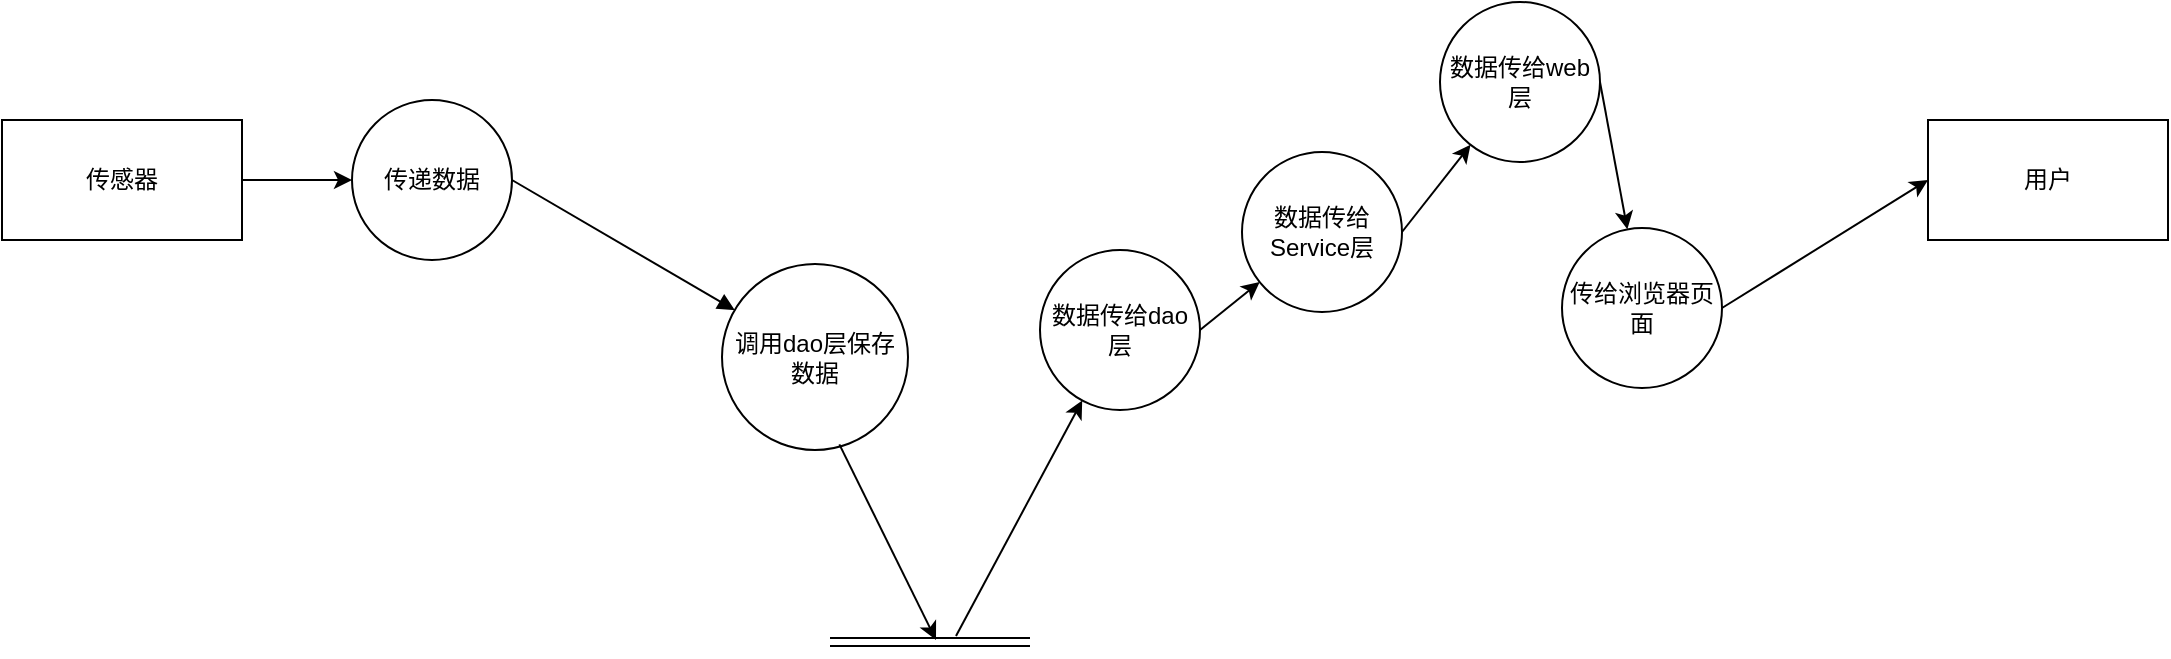 <mxfile version="14.6.1" type="github">
  <diagram id="Wv4W5-0Bzl5J6NtYf-0r" name="Page-1">
    <mxGraphModel dx="1220" dy="691" grid="0" gridSize="10" guides="1" tooltips="1" connect="1" arrows="1" fold="1" page="0" pageScale="1" pageWidth="827" pageHeight="1169" math="0" shadow="0">
      <root>
        <mxCell id="0" />
        <mxCell id="1" parent="0" />
        <mxCell id="7sAyBB0e9K5bjnhN7nY7-1" value="用户" style="rounded=0;whiteSpace=wrap;html=1;" vertex="1" parent="1">
          <mxGeometry x="1022" y="175" width="120" height="60" as="geometry" />
        </mxCell>
        <mxCell id="7sAyBB0e9K5bjnhN7nY7-5" style="edgeStyle=orthogonalEdgeStyle;rounded=0;orthogonalLoop=1;jettySize=auto;html=1;exitX=1;exitY=0.5;exitDx=0;exitDy=0;entryX=0;entryY=0.5;entryDx=0;entryDy=0;" edge="1" parent="1" source="7sAyBB0e9K5bjnhN7nY7-2" target="7sAyBB0e9K5bjnhN7nY7-16">
          <mxGeometry relative="1" as="geometry">
            <mxPoint x="259.0" y="205" as="targetPoint" />
          </mxGeometry>
        </mxCell>
        <mxCell id="7sAyBB0e9K5bjnhN7nY7-2" value="传感器" style="rounded=0;whiteSpace=wrap;html=1;" vertex="1" parent="1">
          <mxGeometry x="59" y="175" width="120" height="60" as="geometry" />
        </mxCell>
        <mxCell id="7sAyBB0e9K5bjnhN7nY7-10" value="" style="shape=link;html=1;" edge="1" parent="1">
          <mxGeometry width="100" relative="1" as="geometry">
            <mxPoint x="473" y="436" as="sourcePoint" />
            <mxPoint x="573" y="436" as="targetPoint" />
          </mxGeometry>
        </mxCell>
        <mxCell id="7sAyBB0e9K5bjnhN7nY7-11" value="" style="endArrow=block;endFill=1;endSize=6;html=1;exitX=1;exitY=0.5;exitDx=0;exitDy=0;" edge="1" parent="1" source="7sAyBB0e9K5bjnhN7nY7-16" target="7sAyBB0e9K5bjnhN7nY7-12">
          <mxGeometry width="100" relative="1" as="geometry">
            <mxPoint x="379.0" y="205" as="sourcePoint" />
            <mxPoint x="418" y="263" as="targetPoint" />
          </mxGeometry>
        </mxCell>
        <mxCell id="7sAyBB0e9K5bjnhN7nY7-12" value="调用dao层保存数据" style="ellipse;whiteSpace=wrap;html=1;aspect=fixed;" vertex="1" parent="1">
          <mxGeometry x="419" y="247" width="93" height="93" as="geometry" />
        </mxCell>
        <mxCell id="7sAyBB0e9K5bjnhN7nY7-13" value="" style="endArrow=classic;html=1;exitX=0.631;exitY=0.97;exitDx=0;exitDy=0;exitPerimeter=0;" edge="1" parent="1" source="7sAyBB0e9K5bjnhN7nY7-12">
          <mxGeometry width="50" height="50" relative="1" as="geometry">
            <mxPoint x="526" y="319" as="sourcePoint" />
            <mxPoint x="526" y="435" as="targetPoint" />
          </mxGeometry>
        </mxCell>
        <mxCell id="7sAyBB0e9K5bjnhN7nY7-14" value="" style="endArrow=classic;html=1;" edge="1" parent="1" target="7sAyBB0e9K5bjnhN7nY7-17">
          <mxGeometry width="50" height="50" relative="1" as="geometry">
            <mxPoint x="536" y="433" as="sourcePoint" />
            <mxPoint x="618" y="280" as="targetPoint" />
          </mxGeometry>
        </mxCell>
        <mxCell id="7sAyBB0e9K5bjnhN7nY7-16" value="传递数据" style="ellipse;whiteSpace=wrap;html=1;aspect=fixed;" vertex="1" parent="1">
          <mxGeometry x="234.0" y="165" width="80" height="80" as="geometry" />
        </mxCell>
        <mxCell id="7sAyBB0e9K5bjnhN7nY7-17" value="数据传给dao层" style="ellipse;whiteSpace=wrap;html=1;aspect=fixed;" vertex="1" parent="1">
          <mxGeometry x="578" y="240" width="80" height="80" as="geometry" />
        </mxCell>
        <mxCell id="7sAyBB0e9K5bjnhN7nY7-19" value="" style="endArrow=classic;html=1;exitX=1;exitY=0.5;exitDx=0;exitDy=0;" edge="1" parent="1" source="7sAyBB0e9K5bjnhN7nY7-17" target="7sAyBB0e9K5bjnhN7nY7-20">
          <mxGeometry width="50" height="50" relative="1" as="geometry">
            <mxPoint x="526" y="319" as="sourcePoint" />
            <mxPoint x="719" y="231" as="targetPoint" />
          </mxGeometry>
        </mxCell>
        <mxCell id="7sAyBB0e9K5bjnhN7nY7-20" value="数据传给Service层" style="ellipse;whiteSpace=wrap;html=1;aspect=fixed;" vertex="1" parent="1">
          <mxGeometry x="679" y="191" width="80" height="80" as="geometry" />
        </mxCell>
        <mxCell id="7sAyBB0e9K5bjnhN7nY7-21" value="" style="endArrow=classic;html=1;exitX=1;exitY=0.5;exitDx=0;exitDy=0;" edge="1" parent="1" source="7sAyBB0e9K5bjnhN7nY7-20" target="7sAyBB0e9K5bjnhN7nY7-22">
          <mxGeometry width="50" height="50" relative="1" as="geometry">
            <mxPoint x="526" y="319" as="sourcePoint" />
            <mxPoint x="798" y="181" as="targetPoint" />
          </mxGeometry>
        </mxCell>
        <mxCell id="7sAyBB0e9K5bjnhN7nY7-22" value="数据传给web层" style="ellipse;whiteSpace=wrap;html=1;aspect=fixed;" vertex="1" parent="1">
          <mxGeometry x="778" y="116.0" width="80" height="80" as="geometry" />
        </mxCell>
        <mxCell id="7sAyBB0e9K5bjnhN7nY7-23" value="" style="endArrow=classic;html=1;exitX=1;exitY=0.5;exitDx=0;exitDy=0;" edge="1" parent="1" source="7sAyBB0e9K5bjnhN7nY7-22" target="7sAyBB0e9K5bjnhN7nY7-24">
          <mxGeometry width="50" height="50" relative="1" as="geometry">
            <mxPoint x="900" y="74" as="sourcePoint" />
            <mxPoint x="879" y="269" as="targetPoint" />
          </mxGeometry>
        </mxCell>
        <mxCell id="7sAyBB0e9K5bjnhN7nY7-24" value="传给浏览器页面" style="ellipse;whiteSpace=wrap;html=1;aspect=fixed;" vertex="1" parent="1">
          <mxGeometry x="839" y="229" width="80" height="80" as="geometry" />
        </mxCell>
        <mxCell id="7sAyBB0e9K5bjnhN7nY7-26" value="" style="endArrow=classic;html=1;exitX=1;exitY=0.5;exitDx=0;exitDy=0;entryX=0;entryY=0.5;entryDx=0;entryDy=0;" edge="1" parent="1" source="7sAyBB0e9K5bjnhN7nY7-24" target="7sAyBB0e9K5bjnhN7nY7-1">
          <mxGeometry width="50" height="50" relative="1" as="geometry">
            <mxPoint x="526" y="319" as="sourcePoint" />
            <mxPoint x="576" y="269" as="targetPoint" />
          </mxGeometry>
        </mxCell>
      </root>
    </mxGraphModel>
  </diagram>
</mxfile>
